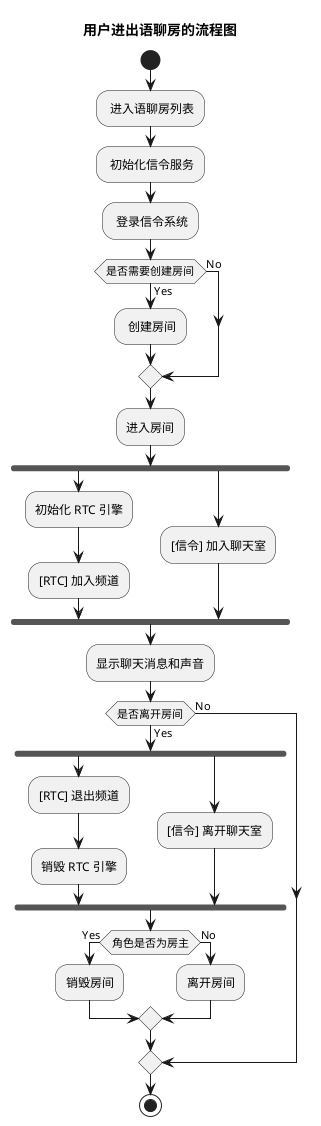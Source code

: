 @startuml
title 用户进出语聊房的流程图
start
: 进入语聊房列表;
: 初始化信令服务;
: 登录信令系统;
if (是否需要创建房间) then (Yes)
    : 创建房间;
else(No)
endif
:进入房间;
fork
    :初始化 RTC 引擎;
    :[RTC] 加入频道;
  fork again
    :[信令] 加入聊天室;
  endfork
:显示聊天消息和声音;
if (是否离开房间) then (Yes)
fork
:[RTC] 退出频道;
:销毁 RTC 引擎;
fork again
:[信令] 离开聊天室;
endfork
if (角色是否为房主) then (Yes)
:销毁房间;
else (No)
:离开房间;
endif
else (No)
endif
stop
@enduml